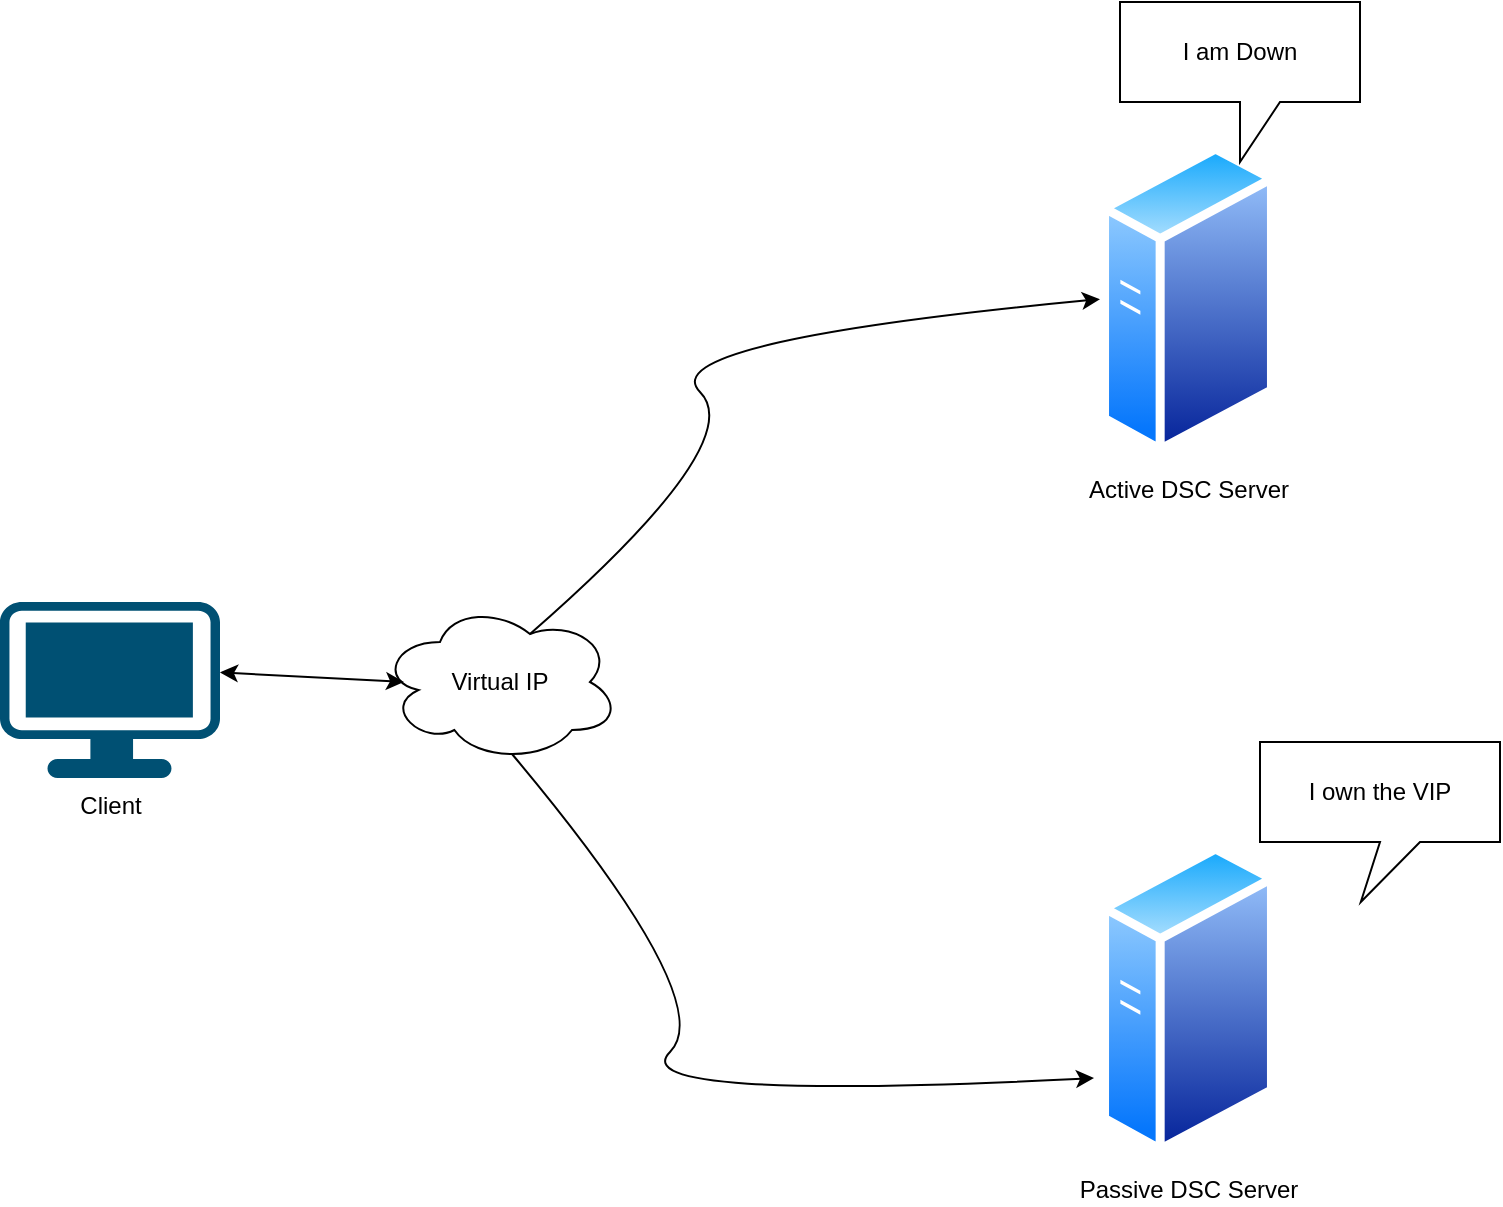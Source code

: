 <mxfile version="26.2.13">
  <diagram name="Page-1" id="1vln9DR1V9bO1IZy5PQM">
    <mxGraphModel dx="1428" dy="751" grid="1" gridSize="10" guides="1" tooltips="1" connect="1" arrows="1" fold="1" page="1" pageScale="1" pageWidth="850" pageHeight="1100" math="0" shadow="0">
      <root>
        <mxCell id="0" />
        <mxCell id="1" parent="0" />
        <mxCell id="vVVkGMYR9eD5zjtfLxol-4" value="Client" style="points=[[0.03,0.03,0],[0.5,0,0],[0.97,0.03,0],[1,0.4,0],[0.97,0.745,0],[0.5,1,0],[0.03,0.745,0],[0,0.4,0]];verticalLabelPosition=bottom;sketch=0;html=1;verticalAlign=top;aspect=fixed;align=center;pointerEvents=1;shape=mxgraph.cisco19.workstation;fillColor=#005073;strokeColor=none;" vertex="1" parent="1">
          <mxGeometry x="50" y="310" width="110" height="88" as="geometry" />
        </mxCell>
        <mxCell id="vVVkGMYR9eD5zjtfLxol-5" value="Virtual IP" style="ellipse;shape=cloud;whiteSpace=wrap;html=1;" vertex="1" parent="1">
          <mxGeometry x="240" y="310" width="120" height="80" as="geometry" />
        </mxCell>
        <mxCell id="vVVkGMYR9eD5zjtfLxol-6" value="Active DSC Server" style="image;aspect=fixed;perimeter=ellipsePerimeter;html=1;align=center;shadow=0;dashed=0;spacingTop=3;image=img/lib/active_directory/generic_server.svg;" vertex="1" parent="1">
          <mxGeometry x="600" y="80" width="88" height="157.14" as="geometry" />
        </mxCell>
        <mxCell id="vVVkGMYR9eD5zjtfLxol-7" value="Passive DSC Server" style="image;aspect=fixed;perimeter=ellipsePerimeter;html=1;align=center;shadow=0;dashed=0;spacingTop=3;image=img/lib/active_directory/generic_server.svg;" vertex="1" parent="1">
          <mxGeometry x="600" y="430" width="88" height="157.14" as="geometry" />
        </mxCell>
        <mxCell id="vVVkGMYR9eD5zjtfLxol-9" value="" style="endArrow=classic;startArrow=classic;html=1;rounded=0;entryX=0.1;entryY=0.5;entryDx=0;entryDy=0;entryPerimeter=0;exitX=1;exitY=0.4;exitDx=0;exitDy=0;exitPerimeter=0;" edge="1" parent="1" source="vVVkGMYR9eD5zjtfLxol-4" target="vVVkGMYR9eD5zjtfLxol-5">
          <mxGeometry width="50" height="50" relative="1" as="geometry">
            <mxPoint x="170" y="398" as="sourcePoint" />
            <mxPoint x="220" y="348" as="targetPoint" />
          </mxGeometry>
        </mxCell>
        <mxCell id="vVVkGMYR9eD5zjtfLxol-11" value="" style="curved=1;endArrow=classic;html=1;rounded=0;entryX=0;entryY=0.5;entryDx=0;entryDy=0;exitX=0.625;exitY=0.2;exitDx=0;exitDy=0;exitPerimeter=0;" edge="1" parent="1" source="vVVkGMYR9eD5zjtfLxol-5" target="vVVkGMYR9eD5zjtfLxol-6">
          <mxGeometry width="50" height="50" relative="1" as="geometry">
            <mxPoint x="375" y="230" as="sourcePoint" />
            <mxPoint x="425" y="180" as="targetPoint" />
            <Array as="points">
              <mxPoint x="425" y="230" />
              <mxPoint x="375" y="180" />
            </Array>
          </mxGeometry>
        </mxCell>
        <mxCell id="vVVkGMYR9eD5zjtfLxol-13" value="" style="curved=1;endArrow=classic;html=1;rounded=0;exitX=0.55;exitY=0.95;exitDx=0;exitDy=0;exitPerimeter=0;entryX=-0.034;entryY=0.751;entryDx=0;entryDy=0;entryPerimeter=0;" edge="1" parent="1" source="vVVkGMYR9eD5zjtfLxol-5" target="vVVkGMYR9eD5zjtfLxol-7">
          <mxGeometry width="50" height="50" relative="1" as="geometry">
            <mxPoint x="360" y="510" as="sourcePoint" />
            <mxPoint x="410" y="560" as="targetPoint" />
            <Array as="points">
              <mxPoint x="410" y="510" />
              <mxPoint x="360" y="560" />
            </Array>
          </mxGeometry>
        </mxCell>
        <mxCell id="vVVkGMYR9eD5zjtfLxol-15" value="I am Down" style="shape=callout;whiteSpace=wrap;html=1;perimeter=calloutPerimeter;" vertex="1" parent="1">
          <mxGeometry x="610" y="10" width="120" height="80" as="geometry" />
        </mxCell>
        <mxCell id="vVVkGMYR9eD5zjtfLxol-16" value="I own the VIP" style="shape=callout;whiteSpace=wrap;html=1;perimeter=calloutPerimeter;position2=0.42;" vertex="1" parent="1">
          <mxGeometry x="680" y="380" width="120" height="80" as="geometry" />
        </mxCell>
      </root>
    </mxGraphModel>
  </diagram>
</mxfile>
